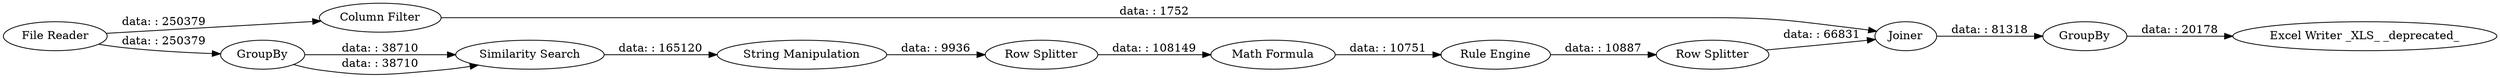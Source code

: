 digraph {
	"-6115667893888830587_1" [label="File Reader"]
	"-6115667893888830587_11" [label=GroupBy]
	"-6115667893888830587_4" [label="String Manipulation"]
	"-6115667893888830587_5" [label="Row Splitter"]
	"-6115667893888830587_6" [label="Math Formula"]
	"-6115667893888830587_9" [label="Column Filter"]
	"-6115667893888830587_2" [label=GroupBy]
	"-6115667893888830587_7" [label="Rule Engine"]
	"-6115667893888830587_10" [label=Joiner]
	"-6115667893888830587_8" [label="Row Splitter"]
	"-6115667893888830587_3" [label="Similarity Search"]
	"-6115667893888830587_12" [label="Excel Writer _XLS_ _deprecated_"]
	"-6115667893888830587_9" -> "-6115667893888830587_10" [label="data: : 1752"]
	"-6115667893888830587_5" -> "-6115667893888830587_6" [label="data: : 108149"]
	"-6115667893888830587_6" -> "-6115667893888830587_7" [label="data: : 10751"]
	"-6115667893888830587_2" -> "-6115667893888830587_3" [label="data: : 38710"]
	"-6115667893888830587_3" -> "-6115667893888830587_4" [label="data: : 165120"]
	"-6115667893888830587_10" -> "-6115667893888830587_11" [label="data: : 81318"]
	"-6115667893888830587_4" -> "-6115667893888830587_5" [label="data: : 9936"]
	"-6115667893888830587_7" -> "-6115667893888830587_8" [label="data: : 10887"]
	"-6115667893888830587_1" -> "-6115667893888830587_2" [label="data: : 250379"]
	"-6115667893888830587_2" -> "-6115667893888830587_3" [label="data: : 38710"]
	"-6115667893888830587_11" -> "-6115667893888830587_12" [label="data: : 20178"]
	"-6115667893888830587_1" -> "-6115667893888830587_9" [label="data: : 250379"]
	"-6115667893888830587_8" -> "-6115667893888830587_10" [label="data: : 66831"]
	rankdir=LR
}
